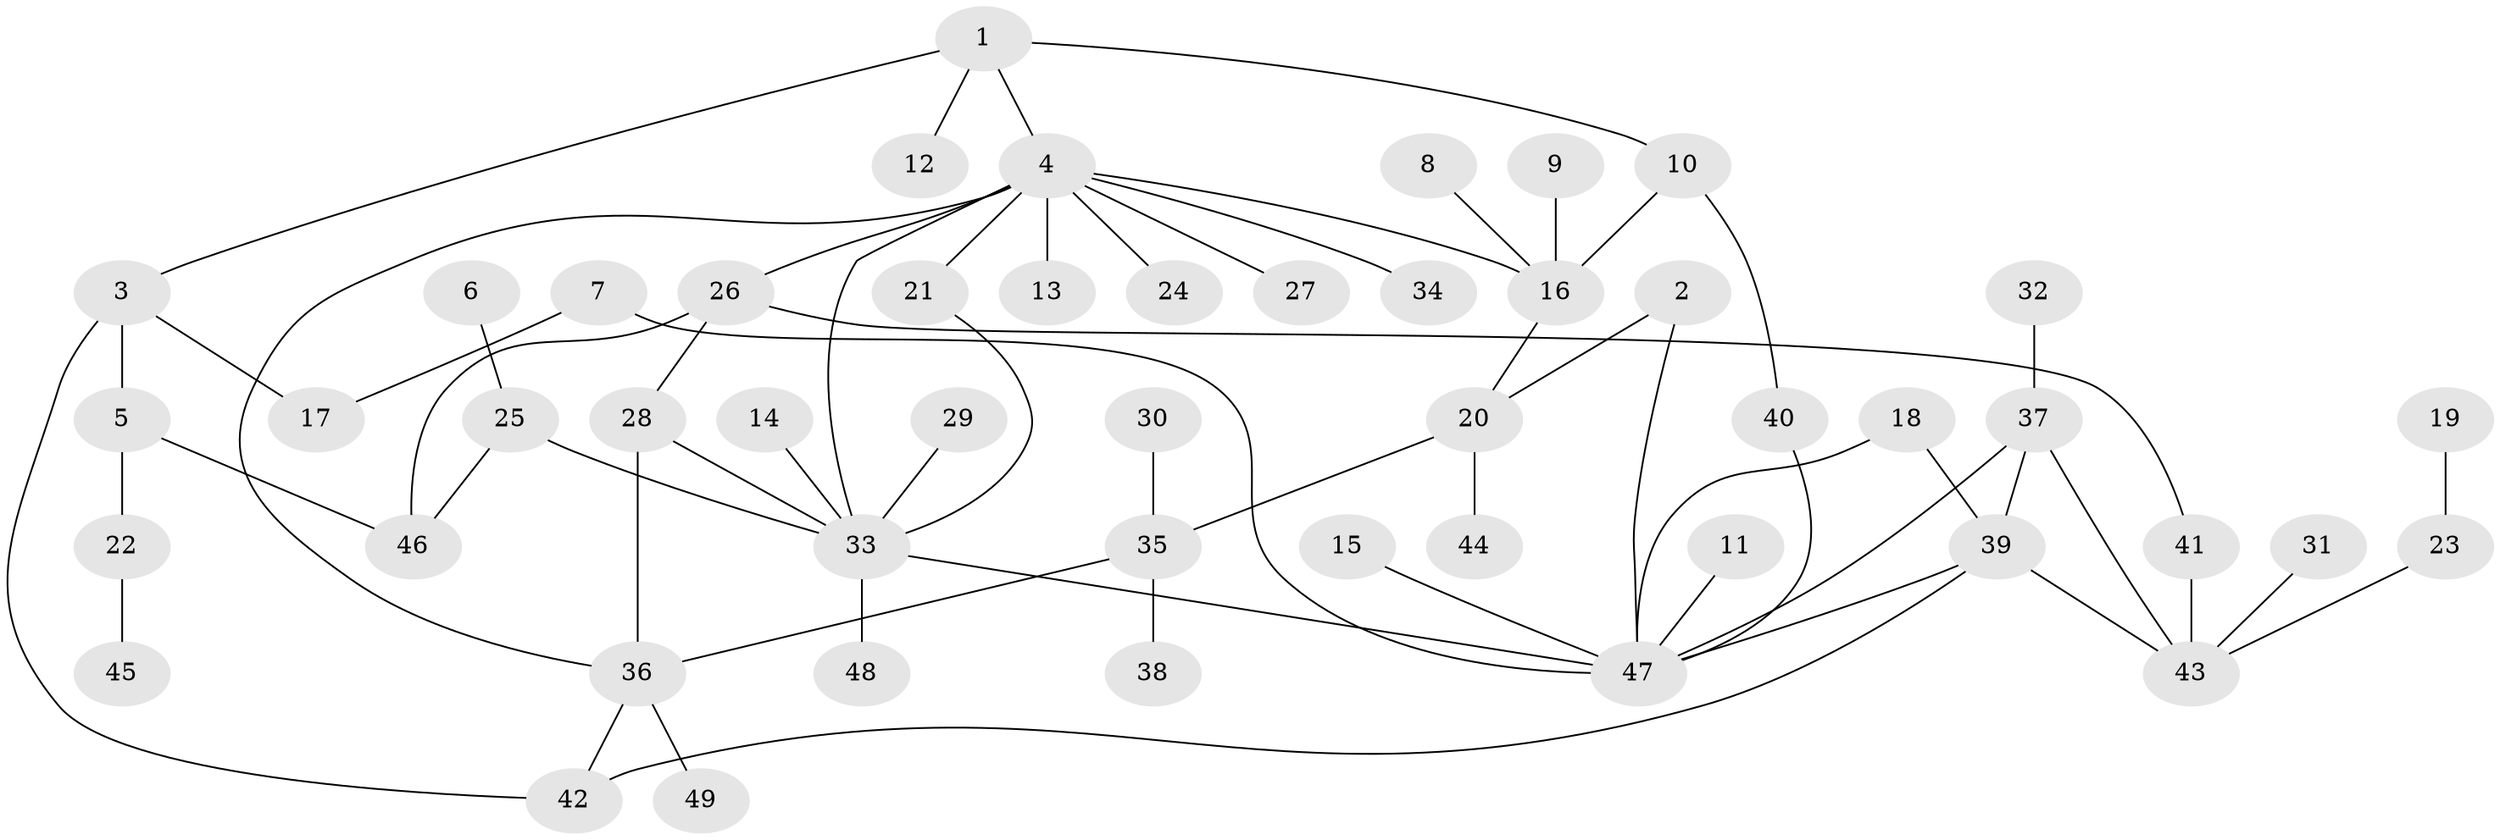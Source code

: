// original degree distribution, {6: 0.020618556701030927, 9: 0.010309278350515464, 4: 0.07216494845360824, 10: 0.010309278350515464, 3: 0.14432989690721648, 2: 0.29896907216494845, 5: 0.05154639175257732, 7: 0.010309278350515464, 1: 0.38144329896907214}
// Generated by graph-tools (version 1.1) at 2025/49/03/09/25 03:49:16]
// undirected, 49 vertices, 64 edges
graph export_dot {
graph [start="1"]
  node [color=gray90,style=filled];
  1;
  2;
  3;
  4;
  5;
  6;
  7;
  8;
  9;
  10;
  11;
  12;
  13;
  14;
  15;
  16;
  17;
  18;
  19;
  20;
  21;
  22;
  23;
  24;
  25;
  26;
  27;
  28;
  29;
  30;
  31;
  32;
  33;
  34;
  35;
  36;
  37;
  38;
  39;
  40;
  41;
  42;
  43;
  44;
  45;
  46;
  47;
  48;
  49;
  1 -- 3 [weight=1.0];
  1 -- 4 [weight=1.0];
  1 -- 10 [weight=1.0];
  1 -- 12 [weight=1.0];
  2 -- 20 [weight=1.0];
  2 -- 47 [weight=1.0];
  3 -- 5 [weight=1.0];
  3 -- 17 [weight=1.0];
  3 -- 42 [weight=1.0];
  4 -- 13 [weight=2.0];
  4 -- 16 [weight=1.0];
  4 -- 21 [weight=1.0];
  4 -- 24 [weight=1.0];
  4 -- 26 [weight=1.0];
  4 -- 27 [weight=1.0];
  4 -- 33 [weight=1.0];
  4 -- 34 [weight=1.0];
  4 -- 36 [weight=1.0];
  5 -- 22 [weight=1.0];
  5 -- 46 [weight=1.0];
  6 -- 25 [weight=1.0];
  7 -- 17 [weight=1.0];
  7 -- 47 [weight=1.0];
  8 -- 16 [weight=1.0];
  9 -- 16 [weight=1.0];
  10 -- 16 [weight=1.0];
  10 -- 40 [weight=1.0];
  11 -- 47 [weight=1.0];
  14 -- 33 [weight=1.0];
  15 -- 47 [weight=1.0];
  16 -- 20 [weight=1.0];
  18 -- 39 [weight=1.0];
  18 -- 47 [weight=1.0];
  19 -- 23 [weight=1.0];
  20 -- 35 [weight=1.0];
  20 -- 44 [weight=1.0];
  21 -- 33 [weight=1.0];
  22 -- 45 [weight=1.0];
  23 -- 43 [weight=1.0];
  25 -- 33 [weight=1.0];
  25 -- 46 [weight=1.0];
  26 -- 28 [weight=1.0];
  26 -- 41 [weight=1.0];
  26 -- 46 [weight=1.0];
  28 -- 33 [weight=1.0];
  28 -- 36 [weight=1.0];
  29 -- 33 [weight=1.0];
  30 -- 35 [weight=1.0];
  31 -- 43 [weight=1.0];
  32 -- 37 [weight=1.0];
  33 -- 47 [weight=1.0];
  33 -- 48 [weight=1.0];
  35 -- 36 [weight=1.0];
  35 -- 38 [weight=1.0];
  36 -- 42 [weight=1.0];
  36 -- 49 [weight=1.0];
  37 -- 39 [weight=1.0];
  37 -- 43 [weight=1.0];
  37 -- 47 [weight=1.0];
  39 -- 42 [weight=1.0];
  39 -- 43 [weight=1.0];
  39 -- 47 [weight=1.0];
  40 -- 47 [weight=1.0];
  41 -- 43 [weight=1.0];
}
